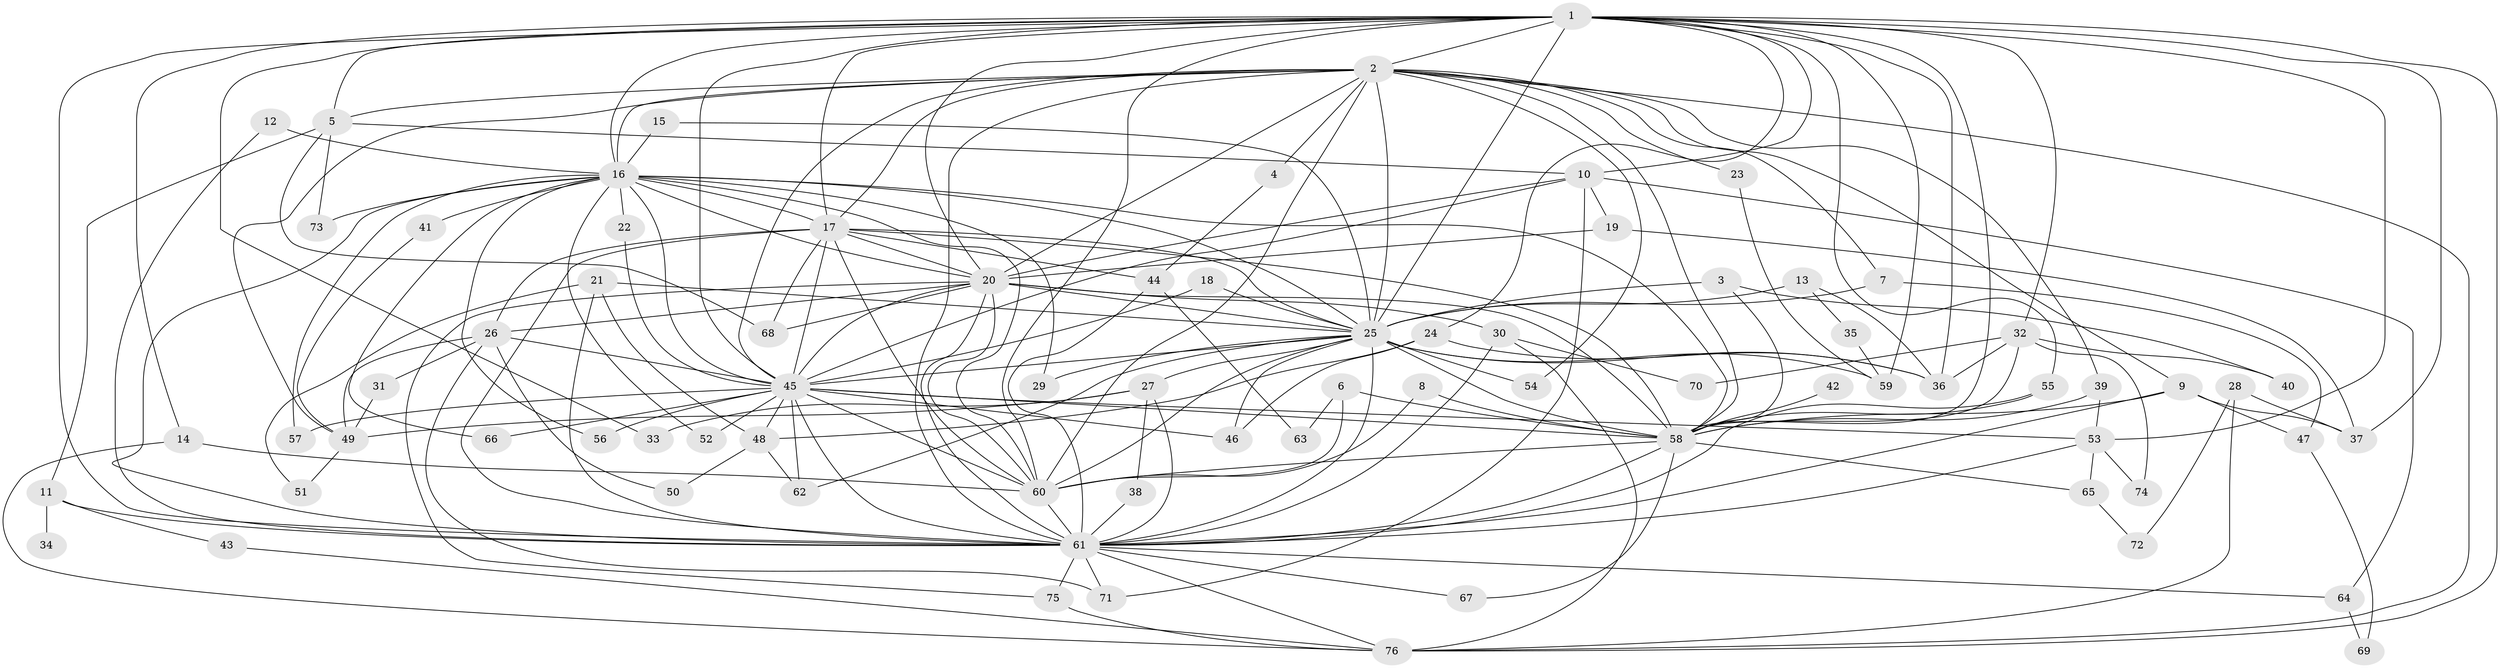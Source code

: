 // original degree distribution, {14: 0.009259259259259259, 22: 0.018518518518518517, 16: 0.009259259259259259, 30: 0.009259259259259259, 24: 0.018518518518518517, 21: 0.009259259259259259, 13: 0.009259259259259259, 20: 0.009259259259259259, 8: 0.009259259259259259, 6: 0.037037037037037035, 7: 0.018518518518518517, 5: 0.05555555555555555, 4: 0.05555555555555555, 2: 0.5648148148148148, 3: 0.16666666666666666}
// Generated by graph-tools (version 1.1) at 2025/36/03/04/25 23:36:21]
// undirected, 76 vertices, 194 edges
graph export_dot {
  node [color=gray90,style=filled];
  1;
  2;
  3;
  4;
  5;
  6;
  7;
  8;
  9;
  10;
  11;
  12;
  13;
  14;
  15;
  16;
  17;
  18;
  19;
  20;
  21;
  22;
  23;
  24;
  25;
  26;
  27;
  28;
  29;
  30;
  31;
  32;
  33;
  34;
  35;
  36;
  37;
  38;
  39;
  40;
  41;
  42;
  43;
  44;
  45;
  46;
  47;
  48;
  49;
  50;
  51;
  52;
  53;
  54;
  55;
  56;
  57;
  58;
  59;
  60;
  61;
  62;
  63;
  64;
  65;
  66;
  67;
  68;
  69;
  70;
  71;
  72;
  73;
  74;
  75;
  76;
  1 -- 2 [weight=1.0];
  1 -- 5 [weight=1.0];
  1 -- 10 [weight=1.0];
  1 -- 14 [weight=1.0];
  1 -- 16 [weight=1.0];
  1 -- 17 [weight=1.0];
  1 -- 20 [weight=2.0];
  1 -- 24 [weight=1.0];
  1 -- 25 [weight=1.0];
  1 -- 32 [weight=1.0];
  1 -- 33 [weight=1.0];
  1 -- 36 [weight=1.0];
  1 -- 37 [weight=1.0];
  1 -- 45 [weight=1.0];
  1 -- 53 [weight=1.0];
  1 -- 55 [weight=1.0];
  1 -- 58 [weight=1.0];
  1 -- 59 [weight=1.0];
  1 -- 60 [weight=1.0];
  1 -- 61 [weight=1.0];
  1 -- 76 [weight=1.0];
  2 -- 4 [weight=1.0];
  2 -- 5 [weight=1.0];
  2 -- 7 [weight=1.0];
  2 -- 9 [weight=1.0];
  2 -- 16 [weight=2.0];
  2 -- 17 [weight=1.0];
  2 -- 20 [weight=1.0];
  2 -- 23 [weight=1.0];
  2 -- 25 [weight=2.0];
  2 -- 39 [weight=1.0];
  2 -- 45 [weight=1.0];
  2 -- 49 [weight=1.0];
  2 -- 54 [weight=1.0];
  2 -- 58 [weight=2.0];
  2 -- 60 [weight=1.0];
  2 -- 61 [weight=2.0];
  2 -- 76 [weight=1.0];
  3 -- 25 [weight=1.0];
  3 -- 40 [weight=1.0];
  3 -- 58 [weight=1.0];
  4 -- 44 [weight=1.0];
  5 -- 10 [weight=1.0];
  5 -- 11 [weight=1.0];
  5 -- 68 [weight=1.0];
  5 -- 73 [weight=1.0];
  6 -- 58 [weight=1.0];
  6 -- 60 [weight=1.0];
  6 -- 63 [weight=1.0];
  7 -- 25 [weight=1.0];
  7 -- 47 [weight=1.0];
  8 -- 58 [weight=1.0];
  8 -- 60 [weight=1.0];
  9 -- 37 [weight=1.0];
  9 -- 47 [weight=1.0];
  9 -- 58 [weight=1.0];
  9 -- 61 [weight=1.0];
  10 -- 19 [weight=1.0];
  10 -- 20 [weight=1.0];
  10 -- 45 [weight=1.0];
  10 -- 64 [weight=1.0];
  10 -- 71 [weight=1.0];
  11 -- 34 [weight=1.0];
  11 -- 43 [weight=1.0];
  11 -- 61 [weight=1.0];
  12 -- 16 [weight=1.0];
  12 -- 61 [weight=1.0];
  13 -- 25 [weight=1.0];
  13 -- 35 [weight=1.0];
  13 -- 36 [weight=1.0];
  14 -- 60 [weight=1.0];
  14 -- 76 [weight=1.0];
  15 -- 16 [weight=1.0];
  15 -- 25 [weight=1.0];
  16 -- 17 [weight=1.0];
  16 -- 20 [weight=1.0];
  16 -- 22 [weight=1.0];
  16 -- 25 [weight=1.0];
  16 -- 29 [weight=1.0];
  16 -- 41 [weight=1.0];
  16 -- 45 [weight=1.0];
  16 -- 52 [weight=1.0];
  16 -- 56 [weight=1.0];
  16 -- 57 [weight=1.0];
  16 -- 58 [weight=1.0];
  16 -- 60 [weight=1.0];
  16 -- 61 [weight=1.0];
  16 -- 66 [weight=1.0];
  16 -- 73 [weight=1.0];
  17 -- 20 [weight=1.0];
  17 -- 25 [weight=1.0];
  17 -- 26 [weight=1.0];
  17 -- 44 [weight=1.0];
  17 -- 45 [weight=2.0];
  17 -- 58 [weight=1.0];
  17 -- 60 [weight=1.0];
  17 -- 61 [weight=2.0];
  17 -- 68 [weight=1.0];
  18 -- 25 [weight=1.0];
  18 -- 45 [weight=1.0];
  19 -- 20 [weight=1.0];
  19 -- 37 [weight=1.0];
  20 -- 25 [weight=1.0];
  20 -- 26 [weight=1.0];
  20 -- 30 [weight=1.0];
  20 -- 45 [weight=1.0];
  20 -- 58 [weight=1.0];
  20 -- 60 [weight=1.0];
  20 -- 61 [weight=1.0];
  20 -- 68 [weight=1.0];
  20 -- 75 [weight=1.0];
  21 -- 25 [weight=1.0];
  21 -- 48 [weight=1.0];
  21 -- 51 [weight=1.0];
  21 -- 61 [weight=1.0];
  22 -- 45 [weight=1.0];
  23 -- 59 [weight=1.0];
  24 -- 36 [weight=1.0];
  24 -- 46 [weight=1.0];
  24 -- 48 [weight=1.0];
  25 -- 27 [weight=1.0];
  25 -- 29 [weight=1.0];
  25 -- 36 [weight=1.0];
  25 -- 45 [weight=1.0];
  25 -- 46 [weight=1.0];
  25 -- 54 [weight=1.0];
  25 -- 58 [weight=1.0];
  25 -- 59 [weight=1.0];
  25 -- 60 [weight=1.0];
  25 -- 61 [weight=2.0];
  25 -- 62 [weight=1.0];
  26 -- 31 [weight=1.0];
  26 -- 45 [weight=1.0];
  26 -- 49 [weight=1.0];
  26 -- 50 [weight=1.0];
  26 -- 71 [weight=1.0];
  27 -- 33 [weight=1.0];
  27 -- 38 [weight=1.0];
  27 -- 49 [weight=1.0];
  27 -- 61 [weight=2.0];
  28 -- 37 [weight=1.0];
  28 -- 72 [weight=1.0];
  28 -- 76 [weight=1.0];
  30 -- 61 [weight=1.0];
  30 -- 70 [weight=1.0];
  30 -- 76 [weight=1.0];
  31 -- 49 [weight=1.0];
  32 -- 36 [weight=1.0];
  32 -- 40 [weight=1.0];
  32 -- 58 [weight=1.0];
  32 -- 70 [weight=1.0];
  32 -- 74 [weight=1.0];
  35 -- 59 [weight=1.0];
  38 -- 61 [weight=1.0];
  39 -- 53 [weight=1.0];
  39 -- 58 [weight=1.0];
  41 -- 49 [weight=1.0];
  42 -- 58 [weight=1.0];
  43 -- 76 [weight=1.0];
  44 -- 61 [weight=1.0];
  44 -- 63 [weight=1.0];
  45 -- 46 [weight=1.0];
  45 -- 48 [weight=1.0];
  45 -- 52 [weight=1.0];
  45 -- 53 [weight=1.0];
  45 -- 56 [weight=1.0];
  45 -- 57 [weight=1.0];
  45 -- 58 [weight=1.0];
  45 -- 60 [weight=1.0];
  45 -- 61 [weight=1.0];
  45 -- 62 [weight=1.0];
  45 -- 66 [weight=1.0];
  47 -- 69 [weight=1.0];
  48 -- 50 [weight=1.0];
  48 -- 62 [weight=1.0];
  49 -- 51 [weight=1.0];
  53 -- 61 [weight=1.0];
  53 -- 65 [weight=1.0];
  53 -- 74 [weight=1.0];
  55 -- 58 [weight=1.0];
  55 -- 61 [weight=1.0];
  58 -- 60 [weight=1.0];
  58 -- 61 [weight=1.0];
  58 -- 65 [weight=1.0];
  58 -- 67 [weight=1.0];
  60 -- 61 [weight=2.0];
  61 -- 64 [weight=1.0];
  61 -- 67 [weight=1.0];
  61 -- 71 [weight=1.0];
  61 -- 75 [weight=1.0];
  61 -- 76 [weight=1.0];
  64 -- 69 [weight=1.0];
  65 -- 72 [weight=1.0];
  75 -- 76 [weight=1.0];
}
